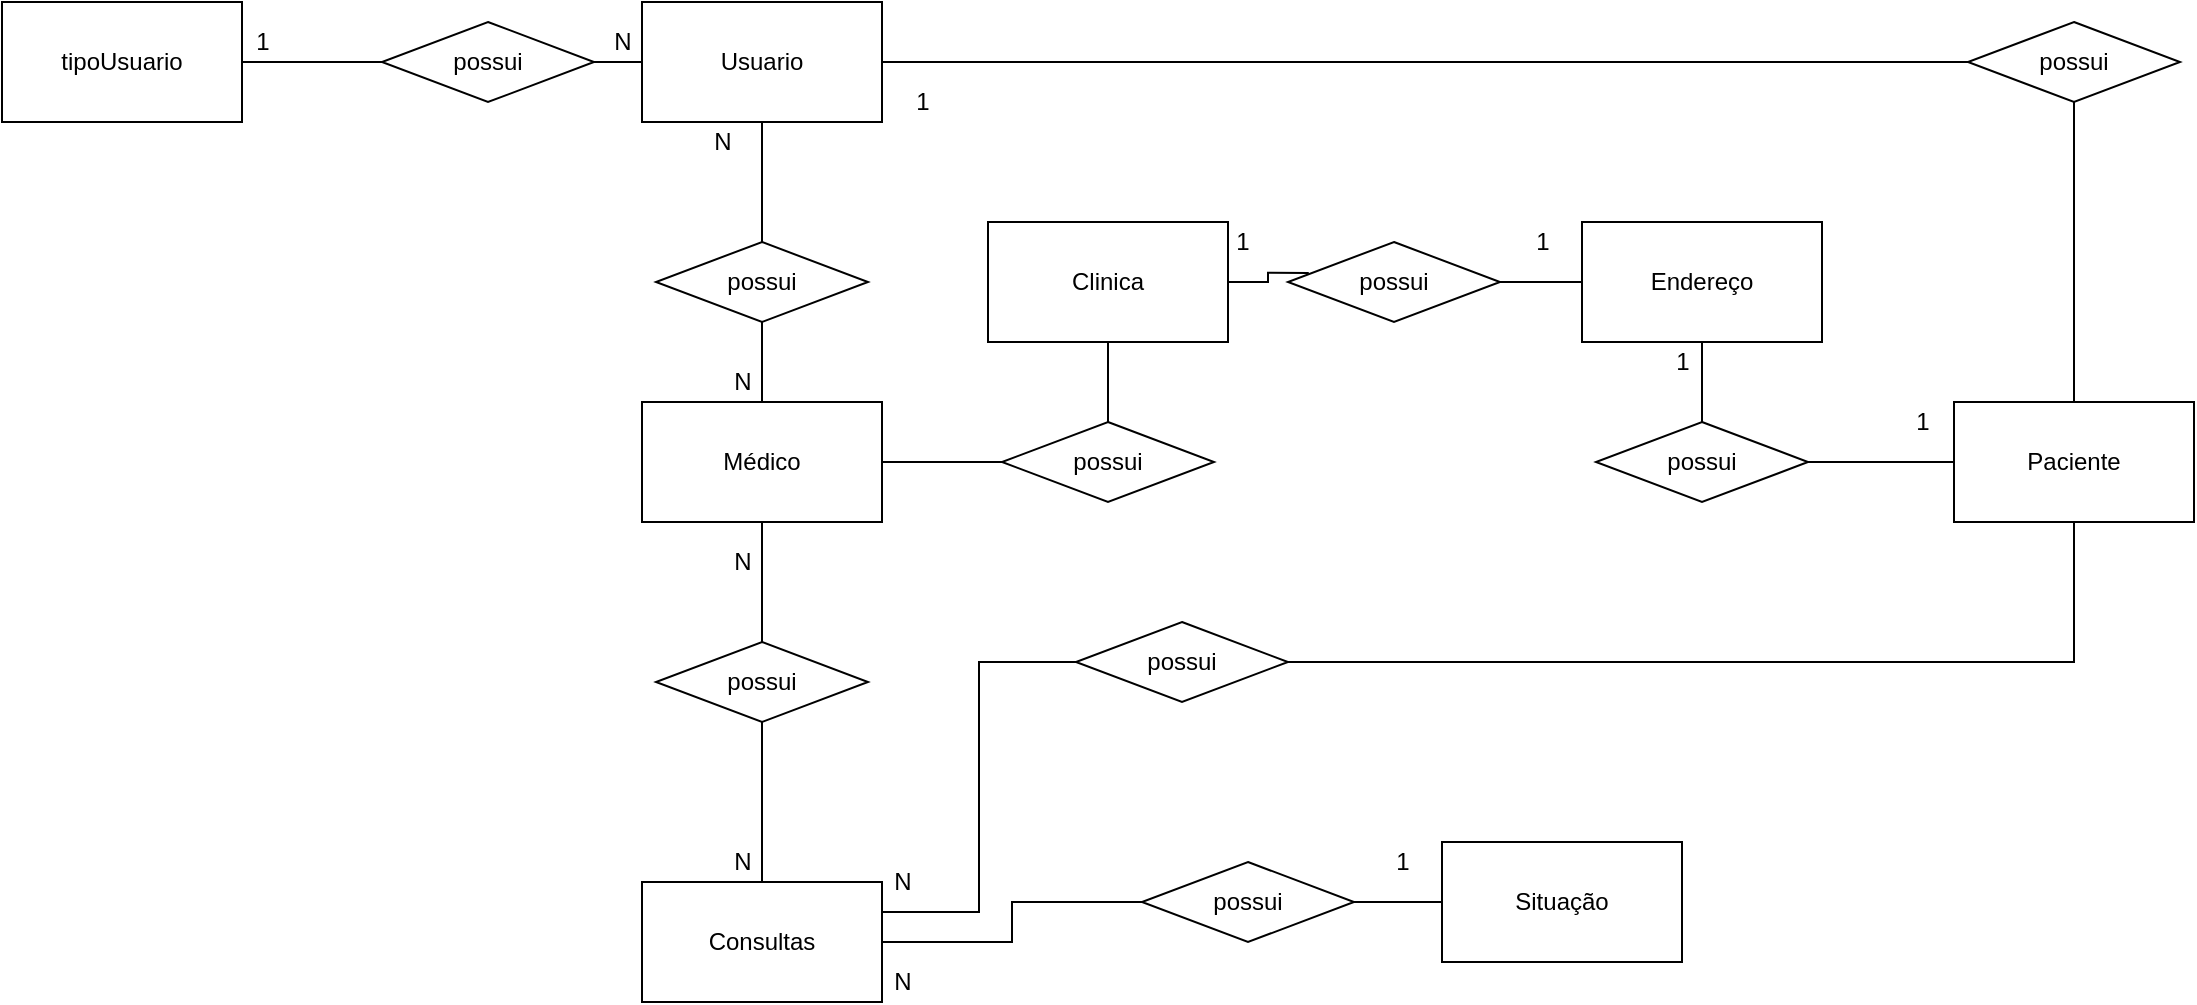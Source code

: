 <mxfile version="14.9.8" pages="2"><diagram id="csHKtgbxcb-muM3nxEun" name="Conceitual"><mxGraphModel dx="2008" dy="646" grid="1" gridSize="10" guides="1" tooltips="1" connect="1" arrows="1" fold="1" page="1" pageScale="1" pageWidth="827" pageHeight="1169" math="0" shadow="0"><root><mxCell id="0"/><mxCell id="1" parent="0"/><mxCell id="LWSK3LRs3pPLOEXOLsal-16" style="edgeStyle=orthogonalEdgeStyle;rounded=0;orthogonalLoop=1;jettySize=auto;html=1;entryX=0;entryY=0.5;entryDx=0;entryDy=0;endArrow=none;endFill=0;" edge="1" parent="1" source="LWSK3LRs3pPLOEXOLsal-1" target="LWSK3LRs3pPLOEXOLsal-2"><mxGeometry relative="1" as="geometry"/></mxCell><mxCell id="LWSK3LRs3pPLOEXOLsal-1" value="tipoUsuario" style="rounded=0;whiteSpace=wrap;html=1;" vertex="1" parent="1"><mxGeometry x="-20" y="40" width="120" height="60" as="geometry"/></mxCell><mxCell id="LWSK3LRs3pPLOEXOLsal-17" style="edgeStyle=orthogonalEdgeStyle;rounded=0;orthogonalLoop=1;jettySize=auto;html=1;exitX=1;exitY=0.5;exitDx=0;exitDy=0;entryX=0;entryY=0.5;entryDx=0;entryDy=0;endArrow=none;endFill=0;" edge="1" parent="1" source="LWSK3LRs3pPLOEXOLsal-2" target="LWSK3LRs3pPLOEXOLsal-3"><mxGeometry relative="1" as="geometry"/></mxCell><mxCell id="LWSK3LRs3pPLOEXOLsal-2" value="possui" style="rhombus;whiteSpace=wrap;html=1;" vertex="1" parent="1"><mxGeometry x="170" y="50" width="106" height="40" as="geometry"/></mxCell><mxCell id="LWSK3LRs3pPLOEXOLsal-18" style="edgeStyle=orthogonalEdgeStyle;rounded=0;orthogonalLoop=1;jettySize=auto;html=1;exitX=1;exitY=0.5;exitDx=0;exitDy=0;entryX=0;entryY=0.5;entryDx=0;entryDy=0;endArrow=none;endFill=0;" edge="1" parent="1" source="LWSK3LRs3pPLOEXOLsal-3" target="LWSK3LRs3pPLOEXOLsal-4"><mxGeometry relative="1" as="geometry"/></mxCell><mxCell id="LWSK3LRs3pPLOEXOLsal-20" style="edgeStyle=orthogonalEdgeStyle;rounded=0;orthogonalLoop=1;jettySize=auto;html=1;exitX=0.5;exitY=1;exitDx=0;exitDy=0;endArrow=none;endFill=0;" edge="1" parent="1" source="LWSK3LRs3pPLOEXOLsal-3" target="LWSK3LRs3pPLOEXOLsal-5"><mxGeometry relative="1" as="geometry"/></mxCell><mxCell id="LWSK3LRs3pPLOEXOLsal-3" value="Usuario" style="rounded=0;whiteSpace=wrap;html=1;" vertex="1" parent="1"><mxGeometry x="300" y="40" width="120" height="60" as="geometry"/></mxCell><mxCell id="LWSK3LRs3pPLOEXOLsal-19" style="edgeStyle=orthogonalEdgeStyle;rounded=0;orthogonalLoop=1;jettySize=auto;html=1;exitX=0.5;exitY=1;exitDx=0;exitDy=0;entryX=0.5;entryY=0;entryDx=0;entryDy=0;endArrow=none;endFill=0;" edge="1" parent="1" source="LWSK3LRs3pPLOEXOLsal-4" target="LWSK3LRs3pPLOEXOLsal-15"><mxGeometry relative="1" as="geometry"/></mxCell><mxCell id="LWSK3LRs3pPLOEXOLsal-4" value="possui" style="rhombus;whiteSpace=wrap;html=1;" vertex="1" parent="1"><mxGeometry x="963" y="50" width="106" height="40" as="geometry"/></mxCell><mxCell id="LWSK3LRs3pPLOEXOLsal-21" style="edgeStyle=orthogonalEdgeStyle;rounded=0;orthogonalLoop=1;jettySize=auto;html=1;exitX=0.5;exitY=1;exitDx=0;exitDy=0;entryX=0.5;entryY=0;entryDx=0;entryDy=0;endArrow=none;endFill=0;" edge="1" parent="1" source="LWSK3LRs3pPLOEXOLsal-5" target="LWSK3LRs3pPLOEXOLsal-6"><mxGeometry relative="1" as="geometry"/></mxCell><mxCell id="LWSK3LRs3pPLOEXOLsal-5" value="possui" style="rhombus;whiteSpace=wrap;html=1;" vertex="1" parent="1"><mxGeometry x="307" y="160" width="106" height="40" as="geometry"/></mxCell><mxCell id="LWSK3LRs3pPLOEXOLsal-22" style="edgeStyle=orthogonalEdgeStyle;rounded=0;orthogonalLoop=1;jettySize=auto;html=1;exitX=0.5;exitY=1;exitDx=0;exitDy=0;entryX=0.5;entryY=0;entryDx=0;entryDy=0;endArrow=none;endFill=0;" edge="1" parent="1" source="LWSK3LRs3pPLOEXOLsal-6" target="LWSK3LRs3pPLOEXOLsal-7"><mxGeometry relative="1" as="geometry"/></mxCell><mxCell id="LWSK3LRs3pPLOEXOLsal-28" style="edgeStyle=orthogonalEdgeStyle;rounded=0;orthogonalLoop=1;jettySize=auto;html=1;entryX=0;entryY=0.5;entryDx=0;entryDy=0;endArrow=none;endFill=0;" edge="1" parent="1" source="LWSK3LRs3pPLOEXOLsal-6" target="LWSK3LRs3pPLOEXOLsal-13"><mxGeometry relative="1" as="geometry"/></mxCell><mxCell id="LWSK3LRs3pPLOEXOLsal-6" value="Médico" style="rounded=0;whiteSpace=wrap;html=1;" vertex="1" parent="1"><mxGeometry x="300" y="240" width="120" height="60" as="geometry"/></mxCell><mxCell id="LWSK3LRs3pPLOEXOLsal-23" style="edgeStyle=orthogonalEdgeStyle;rounded=0;orthogonalLoop=1;jettySize=auto;html=1;exitX=0.5;exitY=1;exitDx=0;exitDy=0;entryX=0.5;entryY=0;entryDx=0;entryDy=0;endArrow=none;endFill=0;" edge="1" parent="1" source="LWSK3LRs3pPLOEXOLsal-7" target="LWSK3LRs3pPLOEXOLsal-8"><mxGeometry relative="1" as="geometry"/></mxCell><mxCell id="LWSK3LRs3pPLOEXOLsal-7" value="possui" style="rhombus;whiteSpace=wrap;html=1;" vertex="1" parent="1"><mxGeometry x="307" y="360" width="106" height="40" as="geometry"/></mxCell><mxCell id="LWSK3LRs3pPLOEXOLsal-24" style="edgeStyle=orthogonalEdgeStyle;rounded=0;orthogonalLoop=1;jettySize=auto;html=1;entryX=0;entryY=0.5;entryDx=0;entryDy=0;endArrow=none;endFill=0;" edge="1" parent="1" source="LWSK3LRs3pPLOEXOLsal-8" target="LWSK3LRs3pPLOEXOLsal-9"><mxGeometry relative="1" as="geometry"/></mxCell><mxCell id="LWSK3LRs3pPLOEXOLsal-26" style="edgeStyle=orthogonalEdgeStyle;rounded=0;orthogonalLoop=1;jettySize=auto;html=1;exitX=1;exitY=0.25;exitDx=0;exitDy=0;entryX=0;entryY=0.5;entryDx=0;entryDy=0;endArrow=none;endFill=0;" edge="1" parent="1" source="LWSK3LRs3pPLOEXOLsal-8" target="LWSK3LRs3pPLOEXOLsal-11"><mxGeometry relative="1" as="geometry"/></mxCell><mxCell id="LWSK3LRs3pPLOEXOLsal-8" value="Consultas" style="rounded=0;whiteSpace=wrap;html=1;" vertex="1" parent="1"><mxGeometry x="300" y="480" width="120" height="60" as="geometry"/></mxCell><mxCell id="LWSK3LRs3pPLOEXOLsal-25" style="edgeStyle=orthogonalEdgeStyle;rounded=0;orthogonalLoop=1;jettySize=auto;html=1;exitX=1;exitY=0.5;exitDx=0;exitDy=0;entryX=0;entryY=0.5;entryDx=0;entryDy=0;endArrow=none;endFill=0;" edge="1" parent="1" source="LWSK3LRs3pPLOEXOLsal-9" target="LWSK3LRs3pPLOEXOLsal-10"><mxGeometry relative="1" as="geometry"/></mxCell><mxCell id="LWSK3LRs3pPLOEXOLsal-9" value="possui" style="rhombus;whiteSpace=wrap;html=1;" vertex="1" parent="1"><mxGeometry x="550" y="470" width="106" height="40" as="geometry"/></mxCell><mxCell id="LWSK3LRs3pPLOEXOLsal-10" value="Situação" style="rounded=0;whiteSpace=wrap;html=1;" vertex="1" parent="1"><mxGeometry x="700" y="460" width="120" height="60" as="geometry"/></mxCell><mxCell id="LWSK3LRs3pPLOEXOLsal-27" style="edgeStyle=orthogonalEdgeStyle;rounded=0;orthogonalLoop=1;jettySize=auto;html=1;entryX=0.5;entryY=1;entryDx=0;entryDy=0;endArrow=none;endFill=0;" edge="1" parent="1" source="LWSK3LRs3pPLOEXOLsal-11" target="LWSK3LRs3pPLOEXOLsal-15"><mxGeometry relative="1" as="geometry"/></mxCell><mxCell id="LWSK3LRs3pPLOEXOLsal-11" value="possui" style="rhombus;whiteSpace=wrap;html=1;" vertex="1" parent="1"><mxGeometry x="517" y="350" width="106" height="40" as="geometry"/></mxCell><mxCell id="LWSK3LRs3pPLOEXOLsal-30" style="edgeStyle=orthogonalEdgeStyle;rounded=0;orthogonalLoop=1;jettySize=auto;html=1;exitX=0.5;exitY=0;exitDx=0;exitDy=0;entryX=0.5;entryY=1;entryDx=0;entryDy=0;endArrow=none;endFill=0;" edge="1" parent="1" source="LWSK3LRs3pPLOEXOLsal-13" target="LWSK3LRs3pPLOEXOLsal-14"><mxGeometry relative="1" as="geometry"/></mxCell><mxCell id="LWSK3LRs3pPLOEXOLsal-13" value="possui" style="rhombus;whiteSpace=wrap;html=1;" vertex="1" parent="1"><mxGeometry x="480" y="250" width="106" height="40" as="geometry"/></mxCell><mxCell id="LWSK3LRs3pPLOEXOLsal-34" style="edgeStyle=orthogonalEdgeStyle;rounded=0;orthogonalLoop=1;jettySize=auto;html=1;entryX=0.098;entryY=0.386;entryDx=0;entryDy=0;entryPerimeter=0;endArrow=none;endFill=0;" edge="1" parent="1" source="LWSK3LRs3pPLOEXOLsal-14" target="LWSK3LRs3pPLOEXOLsal-31"><mxGeometry relative="1" as="geometry"/></mxCell><mxCell id="LWSK3LRs3pPLOEXOLsal-14" value="Clinica" style="rounded=0;whiteSpace=wrap;html=1;" vertex="1" parent="1"><mxGeometry x="473" y="150" width="120" height="60" as="geometry"/></mxCell><mxCell id="LWSK3LRs3pPLOEXOLsal-15" value="Paciente" style="rounded=0;whiteSpace=wrap;html=1;" vertex="1" parent="1"><mxGeometry x="956" y="240" width="120" height="60" as="geometry"/></mxCell><mxCell id="LWSK3LRs3pPLOEXOLsal-35" style="edgeStyle=orthogonalEdgeStyle;rounded=0;orthogonalLoop=1;jettySize=auto;html=1;entryX=0;entryY=0.5;entryDx=0;entryDy=0;endArrow=none;endFill=0;" edge="1" parent="1" source="LWSK3LRs3pPLOEXOLsal-31" target="LWSK3LRs3pPLOEXOLsal-32"><mxGeometry relative="1" as="geometry"/></mxCell><mxCell id="LWSK3LRs3pPLOEXOLsal-31" value="possui" style="rhombus;whiteSpace=wrap;html=1;" vertex="1" parent="1"><mxGeometry x="623" y="160" width="106" height="40" as="geometry"/></mxCell><mxCell id="LWSK3LRs3pPLOEXOLsal-36" style="edgeStyle=orthogonalEdgeStyle;rounded=0;orthogonalLoop=1;jettySize=auto;html=1;entryX=0.5;entryY=0;entryDx=0;entryDy=0;endArrow=none;endFill=0;" edge="1" parent="1" source="LWSK3LRs3pPLOEXOLsal-32" target="LWSK3LRs3pPLOEXOLsal-33"><mxGeometry relative="1" as="geometry"/></mxCell><mxCell id="LWSK3LRs3pPLOEXOLsal-32" value="Endereço" style="rounded=0;whiteSpace=wrap;html=1;" vertex="1" parent="1"><mxGeometry x="770" y="150" width="120" height="60" as="geometry"/></mxCell><mxCell id="LWSK3LRs3pPLOEXOLsal-37" style="edgeStyle=orthogonalEdgeStyle;rounded=0;orthogonalLoop=1;jettySize=auto;html=1;exitX=1;exitY=0.5;exitDx=0;exitDy=0;endArrow=none;endFill=0;" edge="1" parent="1" source="LWSK3LRs3pPLOEXOLsal-33" target="LWSK3LRs3pPLOEXOLsal-15"><mxGeometry relative="1" as="geometry"/></mxCell><mxCell id="LWSK3LRs3pPLOEXOLsal-33" value="possui" style="rhombus;whiteSpace=wrap;html=1;" vertex="1" parent="1"><mxGeometry x="777" y="250" width="106" height="40" as="geometry"/></mxCell><mxCell id="LWSK3LRs3pPLOEXOLsal-38" value="1" style="text;html=1;align=center;verticalAlign=middle;resizable=0;points=[];autosize=1;strokeColor=none;" vertex="1" parent="1"><mxGeometry x="100" y="50" width="20" height="20" as="geometry"/></mxCell><mxCell id="LWSK3LRs3pPLOEXOLsal-39" value="N" style="text;html=1;align=center;verticalAlign=middle;resizable=0;points=[];autosize=1;strokeColor=none;" vertex="1" parent="1"><mxGeometry x="280" y="50" width="20" height="20" as="geometry"/></mxCell><mxCell id="LWSK3LRs3pPLOEXOLsal-40" value="1" style="text;html=1;align=center;verticalAlign=middle;resizable=0;points=[];autosize=1;strokeColor=none;" vertex="1" parent="1"><mxGeometry x="430" y="80" width="20" height="20" as="geometry"/></mxCell><mxCell id="LWSK3LRs3pPLOEXOLsal-41" value="N" style="text;html=1;align=center;verticalAlign=middle;resizable=0;points=[];autosize=1;strokeColor=none;" vertex="1" parent="1"><mxGeometry x="330" y="100" width="20" height="20" as="geometry"/></mxCell><mxCell id="LWSK3LRs3pPLOEXOLsal-42" value="N" style="text;html=1;align=center;verticalAlign=middle;resizable=0;points=[];autosize=1;strokeColor=none;" vertex="1" parent="1"><mxGeometry x="340" y="220" width="20" height="20" as="geometry"/></mxCell><mxCell id="LWSK3LRs3pPLOEXOLsal-43" value="N" style="text;html=1;align=center;verticalAlign=middle;resizable=0;points=[];autosize=1;strokeColor=none;" vertex="1" parent="1"><mxGeometry x="340" y="310" width="20" height="20" as="geometry"/></mxCell><mxCell id="LWSK3LRs3pPLOEXOLsal-44" value="N" style="text;html=1;align=center;verticalAlign=middle;resizable=0;points=[];autosize=1;strokeColor=none;" vertex="1" parent="1"><mxGeometry x="340" y="460" width="20" height="20" as="geometry"/></mxCell><mxCell id="LWSK3LRs3pPLOEXOLsal-45" value="N" style="text;html=1;align=center;verticalAlign=middle;resizable=0;points=[];autosize=1;strokeColor=none;" vertex="1" parent="1"><mxGeometry x="420" y="470" width="20" height="20" as="geometry"/></mxCell><mxCell id="LWSK3LRs3pPLOEXOLsal-46" value="N" style="text;html=1;align=center;verticalAlign=middle;resizable=0;points=[];autosize=1;strokeColor=none;" vertex="1" parent="1"><mxGeometry x="420" y="520" width="20" height="20" as="geometry"/></mxCell><mxCell id="LWSK3LRs3pPLOEXOLsal-47" value="1" style="text;html=1;align=center;verticalAlign=middle;resizable=0;points=[];autosize=1;strokeColor=none;" vertex="1" parent="1"><mxGeometry x="670" y="460" width="20" height="20" as="geometry"/></mxCell><mxCell id="LWSK3LRs3pPLOEXOLsal-48" value="1" style="text;html=1;align=center;verticalAlign=middle;resizable=0;points=[];autosize=1;strokeColor=none;" vertex="1" parent="1"><mxGeometry x="590" y="150" width="20" height="20" as="geometry"/></mxCell><mxCell id="LWSK3LRs3pPLOEXOLsal-49" value="1" style="text;html=1;align=center;verticalAlign=middle;resizable=0;points=[];autosize=1;strokeColor=none;" vertex="1" parent="1"><mxGeometry x="740" y="150" width="20" height="20" as="geometry"/></mxCell><mxCell id="LWSK3LRs3pPLOEXOLsal-50" value="1" style="text;html=1;align=center;verticalAlign=middle;resizable=0;points=[];autosize=1;strokeColor=none;" vertex="1" parent="1"><mxGeometry x="810" y="210" width="20" height="20" as="geometry"/></mxCell><mxCell id="LWSK3LRs3pPLOEXOLsal-51" value="1" style="text;html=1;align=center;verticalAlign=middle;resizable=0;points=[];autosize=1;strokeColor=none;" vertex="1" parent="1"><mxGeometry x="930" y="240" width="20" height="20" as="geometry"/></mxCell></root></mxGraphModel></diagram><diagram id="vrW_n2P9dHEIbzZrJVl9" name="Lógico"><mxGraphModel dx="827" dy="1621" grid="1" gridSize="10" guides="1" tooltips="1" connect="1" arrows="1" fold="1" page="1" pageScale="1" pageWidth="827" pageHeight="1169" math="0" shadow="0"><root><mxCell id="R8Pw2bOM-85LDw6gWt4H-0"/><mxCell id="R8Pw2bOM-85LDw6gWt4H-1" parent="R8Pw2bOM-85LDw6gWt4H-0"/><mxCell id="R8Pw2bOM-85LDw6gWt4H-2" value="Situação" style="shape=table;startSize=30;container=1;collapsible=1;childLayout=tableLayout;fixedRows=1;rowLines=0;fontStyle=1;align=center;resizeLast=1;" vertex="1" parent="R8Pw2bOM-85LDw6gWt4H-1"><mxGeometry x="10" y="-120" width="180" height="100" as="geometry"/></mxCell><mxCell id="R8Pw2bOM-85LDw6gWt4H-3" value="" style="shape=partialRectangle;collapsible=0;dropTarget=0;pointerEvents=0;fillColor=none;top=0;left=0;bottom=1;right=0;points=[[0,0.5],[1,0.5]];portConstraint=eastwest;" vertex="1" parent="R8Pw2bOM-85LDw6gWt4H-2"><mxGeometry y="30" width="180" height="30" as="geometry"/></mxCell><mxCell id="R8Pw2bOM-85LDw6gWt4H-4" value="PK" style="shape=partialRectangle;connectable=0;fillColor=none;top=0;left=0;bottom=0;right=0;fontStyle=1;overflow=hidden;" vertex="1" parent="R8Pw2bOM-85LDw6gWt4H-3"><mxGeometry width="30" height="30" as="geometry"/></mxCell><mxCell id="R8Pw2bOM-85LDw6gWt4H-5" value="idSituação" style="shape=partialRectangle;connectable=0;fillColor=none;top=0;left=0;bottom=0;right=0;align=left;spacingLeft=6;fontStyle=5;overflow=hidden;" vertex="1" parent="R8Pw2bOM-85LDw6gWt4H-3"><mxGeometry x="30" width="150" height="30" as="geometry"/></mxCell><mxCell id="R8Pw2bOM-85LDw6gWt4H-6" value="" style="shape=partialRectangle;collapsible=0;dropTarget=0;pointerEvents=0;fillColor=none;top=0;left=0;bottom=0;right=0;points=[[0,0.5],[1,0.5]];portConstraint=eastwest;" vertex="1" parent="R8Pw2bOM-85LDw6gWt4H-2"><mxGeometry y="60" width="180" height="30" as="geometry"/></mxCell><mxCell id="R8Pw2bOM-85LDw6gWt4H-7" value="" style="shape=partialRectangle;connectable=0;fillColor=none;top=0;left=0;bottom=0;right=0;editable=1;overflow=hidden;" vertex="1" parent="R8Pw2bOM-85LDw6gWt4H-6"><mxGeometry width="30" height="30" as="geometry"/></mxCell><mxCell id="R8Pw2bOM-85LDw6gWt4H-8" value="nomeSituação" style="shape=partialRectangle;connectable=0;fillColor=none;top=0;left=0;bottom=0;right=0;align=left;spacingLeft=6;overflow=hidden;" vertex="1" parent="R8Pw2bOM-85LDw6gWt4H-6"><mxGeometry x="30" width="150" height="30" as="geometry"/></mxCell><mxCell id="R8Pw2bOM-85LDw6gWt4H-15" value="Consultas" style="shape=table;startSize=30;container=1;collapsible=1;childLayout=tableLayout;fixedRows=1;rowLines=0;fontStyle=1;align=center;resizeLast=1;" vertex="1" parent="R8Pw2bOM-85LDw6gWt4H-1"><mxGeometry x="280" y="-160" width="180" height="190" as="geometry"/></mxCell><mxCell id="R8Pw2bOM-85LDw6gWt4H-16" value="" style="shape=partialRectangle;collapsible=0;dropTarget=0;pointerEvents=0;fillColor=none;top=0;left=0;bottom=0;right=0;points=[[0,0.5],[1,0.5]];portConstraint=eastwest;" vertex="1" parent="R8Pw2bOM-85LDw6gWt4H-15"><mxGeometry y="30" width="180" height="30" as="geometry"/></mxCell><mxCell id="R8Pw2bOM-85LDw6gWt4H-17" value="PK" style="shape=partialRectangle;connectable=0;fillColor=none;top=0;left=0;bottom=0;right=0;fontStyle=1;overflow=hidden;" vertex="1" parent="R8Pw2bOM-85LDw6gWt4H-16"><mxGeometry width="60" height="30" as="geometry"/></mxCell><mxCell id="R8Pw2bOM-85LDw6gWt4H-18" value="idConsultas" style="shape=partialRectangle;connectable=0;fillColor=none;top=0;left=0;bottom=0;right=0;align=left;spacingLeft=6;fontStyle=5;overflow=hidden;" vertex="1" parent="R8Pw2bOM-85LDw6gWt4H-16"><mxGeometry x="60" width="120" height="30" as="geometry"/></mxCell><mxCell id="R8Pw2bOM-85LDw6gWt4H-28" value="" style="shape=partialRectangle;collapsible=0;dropTarget=0;pointerEvents=0;fillColor=none;top=0;left=0;bottom=0;right=0;points=[[0,0.5],[1,0.5]];portConstraint=eastwest;" vertex="1" parent="R8Pw2bOM-85LDw6gWt4H-15"><mxGeometry y="60" width="180" height="30" as="geometry"/></mxCell><mxCell id="R8Pw2bOM-85LDw6gWt4H-29" value="FK" style="shape=partialRectangle;connectable=0;fillColor=none;top=0;left=0;bottom=0;right=0;fontStyle=1;overflow=hidden;" vertex="1" parent="R8Pw2bOM-85LDw6gWt4H-28"><mxGeometry width="60" height="30" as="geometry"/></mxCell><mxCell id="R8Pw2bOM-85LDw6gWt4H-30" value="idSituação" style="shape=partialRectangle;connectable=0;fillColor=none;top=0;left=0;bottom=0;right=0;align=left;spacingLeft=6;fontStyle=5;overflow=hidden;" vertex="1" parent="R8Pw2bOM-85LDw6gWt4H-28"><mxGeometry x="60" width="120" height="30" as="geometry"/></mxCell><mxCell id="R8Pw2bOM-85LDw6gWt4H-31" value="" style="shape=partialRectangle;collapsible=0;dropTarget=0;pointerEvents=0;fillColor=none;top=0;left=0;bottom=0;right=0;points=[[0,0.5],[1,0.5]];portConstraint=eastwest;" vertex="1" parent="R8Pw2bOM-85LDw6gWt4H-15"><mxGeometry y="90" width="180" height="30" as="geometry"/></mxCell><mxCell id="R8Pw2bOM-85LDw6gWt4H-32" value="FK" style="shape=partialRectangle;connectable=0;fillColor=none;top=0;left=0;bottom=0;right=0;fontStyle=1;overflow=hidden;" vertex="1" parent="R8Pw2bOM-85LDw6gWt4H-31"><mxGeometry width="60" height="30" as="geometry"/></mxCell><mxCell id="R8Pw2bOM-85LDw6gWt4H-33" value="idPaciente" style="shape=partialRectangle;connectable=0;fillColor=none;top=0;left=0;bottom=0;right=0;align=left;spacingLeft=6;fontStyle=5;overflow=hidden;" vertex="1" parent="R8Pw2bOM-85LDw6gWt4H-31"><mxGeometry x="60" width="120" height="30" as="geometry"/></mxCell><mxCell id="R8Pw2bOM-85LDw6gWt4H-19" value="" style="shape=partialRectangle;collapsible=0;dropTarget=0;pointerEvents=0;fillColor=none;top=0;left=0;bottom=1;right=0;points=[[0,0.5],[1,0.5]];portConstraint=eastwest;" vertex="1" parent="R8Pw2bOM-85LDw6gWt4H-15"><mxGeometry y="120" width="180" height="30" as="geometry"/></mxCell><mxCell id="R8Pw2bOM-85LDw6gWt4H-20" value="FK" style="shape=partialRectangle;connectable=0;fillColor=none;top=0;left=0;bottom=0;right=0;fontStyle=1;overflow=hidden;" vertex="1" parent="R8Pw2bOM-85LDw6gWt4H-19"><mxGeometry width="60" height="30" as="geometry"/></mxCell><mxCell id="R8Pw2bOM-85LDw6gWt4H-21" value="idMedico" style="shape=partialRectangle;connectable=0;fillColor=none;top=0;left=0;bottom=0;right=0;align=left;spacingLeft=6;fontStyle=5;overflow=hidden;" vertex="1" parent="R8Pw2bOM-85LDw6gWt4H-19"><mxGeometry x="60" width="120" height="30" as="geometry"/></mxCell><mxCell id="R8Pw2bOM-85LDw6gWt4H-22" value="" style="shape=partialRectangle;collapsible=0;dropTarget=0;pointerEvents=0;fillColor=none;top=0;left=0;bottom=0;right=0;points=[[0,0.5],[1,0.5]];portConstraint=eastwest;" vertex="1" parent="R8Pw2bOM-85LDw6gWt4H-15"><mxGeometry y="150" width="180" height="30" as="geometry"/></mxCell><mxCell id="R8Pw2bOM-85LDw6gWt4H-23" value="" style="shape=partialRectangle;connectable=0;fillColor=none;top=0;left=0;bottom=0;right=0;editable=1;overflow=hidden;" vertex="1" parent="R8Pw2bOM-85LDw6gWt4H-22"><mxGeometry width="60" height="30" as="geometry"/></mxCell><mxCell id="R8Pw2bOM-85LDw6gWt4H-24" value="numeroConsulta" style="shape=partialRectangle;connectable=0;fillColor=none;top=0;left=0;bottom=0;right=0;align=left;spacingLeft=6;overflow=hidden;" vertex="1" parent="R8Pw2bOM-85LDw6gWt4H-22"><mxGeometry x="60" width="120" height="30" as="geometry"/></mxCell><mxCell id="R8Pw2bOM-85LDw6gWt4H-34" value="Paciente" style="shape=table;startSize=30;container=1;collapsible=1;childLayout=tableLayout;fixedRows=1;rowLines=0;fontStyle=1;align=center;resizeLast=1;" vertex="1" parent="R8Pw2bOM-85LDw6gWt4H-1"><mxGeometry x="560" y="-150" width="180" height="190" as="geometry"/></mxCell><mxCell id="R8Pw2bOM-85LDw6gWt4H-35" value="" style="shape=partialRectangle;collapsible=0;dropTarget=0;pointerEvents=0;fillColor=none;top=0;left=0;bottom=0;right=0;points=[[0,0.5],[1,0.5]];portConstraint=eastwest;" vertex="1" parent="R8Pw2bOM-85LDw6gWt4H-34"><mxGeometry y="30" width="180" height="30" as="geometry"/></mxCell><mxCell id="R8Pw2bOM-85LDw6gWt4H-36" value="PK" style="shape=partialRectangle;connectable=0;fillColor=none;top=0;left=0;bottom=0;right=0;fontStyle=1;overflow=hidden;" vertex="1" parent="R8Pw2bOM-85LDw6gWt4H-35"><mxGeometry width="60" height="30" as="geometry"/></mxCell><mxCell id="R8Pw2bOM-85LDw6gWt4H-37" value="idPaciente" style="shape=partialRectangle;connectable=0;fillColor=none;top=0;left=0;bottom=0;right=0;align=left;spacingLeft=6;fontStyle=5;overflow=hidden;" vertex="1" parent="R8Pw2bOM-85LDw6gWt4H-35"><mxGeometry x="60" width="120" height="30" as="geometry"/></mxCell><mxCell id="R8Pw2bOM-85LDw6gWt4H-50" value="" style="shape=partialRectangle;collapsible=0;dropTarget=0;pointerEvents=0;fillColor=none;top=0;left=0;bottom=0;right=0;points=[[0,0.5],[1,0.5]];portConstraint=eastwest;" vertex="1" parent="R8Pw2bOM-85LDw6gWt4H-34"><mxGeometry y="60" width="180" height="30" as="geometry"/></mxCell><mxCell id="R8Pw2bOM-85LDw6gWt4H-51" value="FK" style="shape=partialRectangle;connectable=0;fillColor=none;top=0;left=0;bottom=0;right=0;fontStyle=1;overflow=hidden;" vertex="1" parent="R8Pw2bOM-85LDw6gWt4H-50"><mxGeometry width="60" height="30" as="geometry"/></mxCell><mxCell id="R8Pw2bOM-85LDw6gWt4H-52" value="idUsuario" style="shape=partialRectangle;connectable=0;fillColor=none;top=0;left=0;bottom=0;right=0;align=left;spacingLeft=6;fontStyle=5;overflow=hidden;" vertex="1" parent="R8Pw2bOM-85LDw6gWt4H-50"><mxGeometry x="60" width="120" height="30" as="geometry"/></mxCell><mxCell id="R8Pw2bOM-85LDw6gWt4H-38" value="" style="shape=partialRectangle;collapsible=0;dropTarget=0;pointerEvents=0;fillColor=none;top=0;left=0;bottom=1;right=0;points=[[0,0.5],[1,0.5]];portConstraint=eastwest;" vertex="1" parent="R8Pw2bOM-85LDw6gWt4H-34"><mxGeometry y="90" width="180" height="30" as="geometry"/></mxCell><mxCell id="R8Pw2bOM-85LDw6gWt4H-39" value="FK" style="shape=partialRectangle;connectable=0;fillColor=none;top=0;left=0;bottom=0;right=0;fontStyle=1;overflow=hidden;" vertex="1" parent="R8Pw2bOM-85LDw6gWt4H-38"><mxGeometry width="60" height="30" as="geometry"/></mxCell><mxCell id="R8Pw2bOM-85LDw6gWt4H-40" value="idEndereço" style="shape=partialRectangle;connectable=0;fillColor=none;top=0;left=0;bottom=0;right=0;align=left;spacingLeft=6;fontStyle=5;overflow=hidden;" vertex="1" parent="R8Pw2bOM-85LDw6gWt4H-38"><mxGeometry x="60" width="120" height="30" as="geometry"/></mxCell><mxCell id="R8Pw2bOM-85LDw6gWt4H-41" value="" style="shape=partialRectangle;collapsible=0;dropTarget=0;pointerEvents=0;fillColor=none;top=0;left=0;bottom=0;right=0;points=[[0,0.5],[1,0.5]];portConstraint=eastwest;" vertex="1" parent="R8Pw2bOM-85LDw6gWt4H-34"><mxGeometry y="120" width="180" height="30" as="geometry"/></mxCell><mxCell id="R8Pw2bOM-85LDw6gWt4H-42" value="" style="shape=partialRectangle;connectable=0;fillColor=none;top=0;left=0;bottom=0;right=0;editable=1;overflow=hidden;" vertex="1" parent="R8Pw2bOM-85LDw6gWt4H-41"><mxGeometry width="60" height="30" as="geometry"/></mxCell><mxCell id="R8Pw2bOM-85LDw6gWt4H-43" value="Row 3" style="shape=partialRectangle;connectable=0;fillColor=none;top=0;left=0;bottom=0;right=0;align=left;spacingLeft=6;overflow=hidden;" vertex="1" parent="R8Pw2bOM-85LDw6gWt4H-41"><mxGeometry x="60" width="120" height="30" as="geometry"/></mxCell><mxCell id="R8Pw2bOM-85LDw6gWt4H-44" value="" style="shape=partialRectangle;collapsible=0;dropTarget=0;pointerEvents=0;fillColor=none;top=0;left=0;bottom=0;right=0;points=[[0,0.5],[1,0.5]];portConstraint=eastwest;" vertex="1" parent="R8Pw2bOM-85LDw6gWt4H-34"><mxGeometry y="150" width="180" height="30" as="geometry"/></mxCell><mxCell id="R8Pw2bOM-85LDw6gWt4H-45" value="" style="shape=partialRectangle;connectable=0;fillColor=none;top=0;left=0;bottom=0;right=0;editable=1;overflow=hidden;" vertex="1" parent="R8Pw2bOM-85LDw6gWt4H-44"><mxGeometry width="60" height="30" as="geometry"/></mxCell><mxCell id="R8Pw2bOM-85LDw6gWt4H-46" value="Row 4" style="shape=partialRectangle;connectable=0;fillColor=none;top=0;left=0;bottom=0;right=0;align=left;spacingLeft=6;overflow=hidden;" vertex="1" parent="R8Pw2bOM-85LDw6gWt4H-44"><mxGeometry x="60" width="120" height="30" as="geometry"/></mxCell><mxCell id="R8Pw2bOM-85LDw6gWt4H-53" value="Usuario" style="shape=table;startSize=30;container=1;collapsible=1;childLayout=tableLayout;fixedRows=1;rowLines=0;fontStyle=1;align=center;resizeLast=1;" vertex="1" parent="R8Pw2bOM-85LDw6gWt4H-1"><mxGeometry x="520" y="80" width="180" height="130" as="geometry"/></mxCell><mxCell id="R8Pw2bOM-85LDw6gWt4H-54" value="" style="shape=partialRectangle;collapsible=0;dropTarget=0;pointerEvents=0;fillColor=none;top=0;left=0;bottom=0;right=0;points=[[0,0.5],[1,0.5]];portConstraint=eastwest;" vertex="1" parent="R8Pw2bOM-85LDw6gWt4H-53"><mxGeometry y="30" width="180" height="30" as="geometry"/></mxCell><mxCell id="R8Pw2bOM-85LDw6gWt4H-55" value="PK" style="shape=partialRectangle;connectable=0;fillColor=none;top=0;left=0;bottom=0;right=0;fontStyle=1;overflow=hidden;" vertex="1" parent="R8Pw2bOM-85LDw6gWt4H-54"><mxGeometry width="60" height="30" as="geometry"/></mxCell><mxCell id="R8Pw2bOM-85LDw6gWt4H-56" value="idUsuario" style="shape=partialRectangle;connectable=0;fillColor=none;top=0;left=0;bottom=0;right=0;align=left;spacingLeft=6;fontStyle=5;overflow=hidden;" vertex="1" parent="R8Pw2bOM-85LDw6gWt4H-54"><mxGeometry x="60" width="120" height="30" as="geometry"/></mxCell><mxCell id="R8Pw2bOM-85LDw6gWt4H-57" value="" style="shape=partialRectangle;collapsible=0;dropTarget=0;pointerEvents=0;fillColor=none;top=0;left=0;bottom=1;right=0;points=[[0,0.5],[1,0.5]];portConstraint=eastwest;" vertex="1" parent="R8Pw2bOM-85LDw6gWt4H-53"><mxGeometry y="60" width="180" height="30" as="geometry"/></mxCell><mxCell id="R8Pw2bOM-85LDw6gWt4H-58" value="FK" style="shape=partialRectangle;connectable=0;fillColor=none;top=0;left=0;bottom=0;right=0;fontStyle=1;overflow=hidden;" vertex="1" parent="R8Pw2bOM-85LDw6gWt4H-57"><mxGeometry width="60" height="30" as="geometry"/></mxCell><mxCell id="R8Pw2bOM-85LDw6gWt4H-59" value="idTipoUsuario" style="shape=partialRectangle;connectable=0;fillColor=none;top=0;left=0;bottom=0;right=0;align=left;spacingLeft=6;fontStyle=5;overflow=hidden;" vertex="1" parent="R8Pw2bOM-85LDw6gWt4H-57"><mxGeometry x="60" width="120" height="30" as="geometry"/></mxCell><mxCell id="R8Pw2bOM-85LDw6gWt4H-60" value="" style="shape=partialRectangle;collapsible=0;dropTarget=0;pointerEvents=0;fillColor=none;top=0;left=0;bottom=0;right=0;points=[[0,0.5],[1,0.5]];portConstraint=eastwest;" vertex="1" parent="R8Pw2bOM-85LDw6gWt4H-53"><mxGeometry y="90" width="180" height="30" as="geometry"/></mxCell><mxCell id="R8Pw2bOM-85LDw6gWt4H-61" value="" style="shape=partialRectangle;connectable=0;fillColor=none;top=0;left=0;bottom=0;right=0;editable=1;overflow=hidden;" vertex="1" parent="R8Pw2bOM-85LDw6gWt4H-60"><mxGeometry width="60" height="30" as="geometry"/></mxCell><mxCell id="R8Pw2bOM-85LDw6gWt4H-62" value="nomeUsuario" style="shape=partialRectangle;connectable=0;fillColor=none;top=0;left=0;bottom=0;right=0;align=left;spacingLeft=6;overflow=hidden;" vertex="1" parent="R8Pw2bOM-85LDw6gWt4H-60"><mxGeometry x="60" width="120" height="30" as="geometry"/></mxCell><mxCell id="R8Pw2bOM-85LDw6gWt4H-66" value="TipoUsuario" style="shape=table;startSize=30;container=1;collapsible=1;childLayout=tableLayout;fixedRows=1;rowLines=0;fontStyle=1;align=center;resizeLast=1;" vertex="1" parent="R8Pw2bOM-85LDw6gWt4H-1"><mxGeometry x="520" y="240" width="180" height="100" as="geometry"/></mxCell><mxCell id="R8Pw2bOM-85LDw6gWt4H-67" value="" style="shape=partialRectangle;collapsible=0;dropTarget=0;pointerEvents=0;fillColor=none;top=0;left=0;bottom=1;right=0;points=[[0,0.5],[1,0.5]];portConstraint=eastwest;" vertex="1" parent="R8Pw2bOM-85LDw6gWt4H-66"><mxGeometry y="30" width="180" height="30" as="geometry"/></mxCell><mxCell id="R8Pw2bOM-85LDw6gWt4H-68" value="PK" style="shape=partialRectangle;connectable=0;fillColor=none;top=0;left=0;bottom=0;right=0;fontStyle=1;overflow=hidden;" vertex="1" parent="R8Pw2bOM-85LDw6gWt4H-67"><mxGeometry width="30" height="30" as="geometry"/></mxCell><mxCell id="R8Pw2bOM-85LDw6gWt4H-69" value="idTipoUsuario" style="shape=partialRectangle;connectable=0;fillColor=none;top=0;left=0;bottom=0;right=0;align=left;spacingLeft=6;fontStyle=5;overflow=hidden;" vertex="1" parent="R8Pw2bOM-85LDw6gWt4H-67"><mxGeometry x="30" width="150" height="30" as="geometry"/></mxCell><mxCell id="R8Pw2bOM-85LDw6gWt4H-76" value="" style="shape=partialRectangle;collapsible=0;dropTarget=0;pointerEvents=0;fillColor=none;top=0;left=0;bottom=0;right=0;points=[[0,0.5],[1,0.5]];portConstraint=eastwest;" vertex="1" parent="R8Pw2bOM-85LDw6gWt4H-66"><mxGeometry y="60" width="180" height="30" as="geometry"/></mxCell><mxCell id="R8Pw2bOM-85LDw6gWt4H-77" value="" style="shape=partialRectangle;connectable=0;fillColor=none;top=0;left=0;bottom=0;right=0;editable=1;overflow=hidden;" vertex="1" parent="R8Pw2bOM-85LDw6gWt4H-76"><mxGeometry width="30" height="30" as="geometry"/></mxCell><mxCell id="R8Pw2bOM-85LDw6gWt4H-78" value="nomeTipoUsuario" style="shape=partialRectangle;connectable=0;fillColor=none;top=0;left=0;bottom=0;right=0;align=left;spacingLeft=6;overflow=hidden;" vertex="1" parent="R8Pw2bOM-85LDw6gWt4H-76"><mxGeometry x="30" width="150" height="30" as="geometry"/></mxCell><mxCell id="R8Pw2bOM-85LDw6gWt4H-79" value="Table" style="shape=table;startSize=30;container=1;collapsible=1;childLayout=tableLayout;fixedRows=1;rowLines=0;fontStyle=1;align=center;resizeLast=1;" vertex="1" parent="R8Pw2bOM-85LDw6gWt4H-1"><mxGeometry x="280" y="80" width="180" height="190" as="geometry"/></mxCell><mxCell id="R8Pw2bOM-85LDw6gWt4H-80" value="" style="shape=partialRectangle;collapsible=0;dropTarget=0;pointerEvents=0;fillColor=none;top=0;left=0;bottom=0;right=0;points=[[0,0.5],[1,0.5]];portConstraint=eastwest;" vertex="1" parent="R8Pw2bOM-85LDw6gWt4H-79"><mxGeometry y="30" width="180" height="30" as="geometry"/></mxCell><mxCell id="R8Pw2bOM-85LDw6gWt4H-81" value="PK" style="shape=partialRectangle;connectable=0;fillColor=none;top=0;left=0;bottom=0;right=0;fontStyle=1;overflow=hidden;" vertex="1" parent="R8Pw2bOM-85LDw6gWt4H-80"><mxGeometry width="60" height="30" as="geometry"/></mxCell><mxCell id="R8Pw2bOM-85LDw6gWt4H-82" value="idMedico" style="shape=partialRectangle;connectable=0;fillColor=none;top=0;left=0;bottom=0;right=0;align=left;spacingLeft=6;fontStyle=5;overflow=hidden;" vertex="1" parent="R8Pw2bOM-85LDw6gWt4H-80"><mxGeometry x="60" width="120" height="30" as="geometry"/></mxCell><mxCell id="R8Pw2bOM-85LDw6gWt4H-95" value="" style="shape=partialRectangle;collapsible=0;dropTarget=0;pointerEvents=0;fillColor=none;top=0;left=0;bottom=0;right=0;points=[[0,0.5],[1,0.5]];portConstraint=eastwest;" vertex="1" parent="R8Pw2bOM-85LDw6gWt4H-79"><mxGeometry y="60" width="180" height="30" as="geometry"/></mxCell><mxCell id="R8Pw2bOM-85LDw6gWt4H-96" value="FK" style="shape=partialRectangle;connectable=0;fillColor=none;top=0;left=0;bottom=0;right=0;fontStyle=1;overflow=hidden;" vertex="1" parent="R8Pw2bOM-85LDw6gWt4H-95"><mxGeometry width="60" height="30" as="geometry"/></mxCell><mxCell id="R8Pw2bOM-85LDw6gWt4H-97" value="idClinica" style="shape=partialRectangle;connectable=0;fillColor=none;top=0;left=0;bottom=0;right=0;align=left;spacingLeft=6;fontStyle=5;overflow=hidden;" vertex="1" parent="R8Pw2bOM-85LDw6gWt4H-95"><mxGeometry x="60" width="120" height="30" as="geometry"/></mxCell><mxCell id="R8Pw2bOM-85LDw6gWt4H-92" value="" style="shape=partialRectangle;collapsible=0;dropTarget=0;pointerEvents=0;fillColor=none;top=0;left=0;bottom=0;right=0;points=[[0,0.5],[1,0.5]];portConstraint=eastwest;" vertex="1" parent="R8Pw2bOM-85LDw6gWt4H-79"><mxGeometry y="90" width="180" height="30" as="geometry"/></mxCell><mxCell id="R8Pw2bOM-85LDw6gWt4H-93" value="FK" style="shape=partialRectangle;connectable=0;fillColor=none;top=0;left=0;bottom=0;right=0;fontStyle=1;overflow=hidden;" vertex="1" parent="R8Pw2bOM-85LDw6gWt4H-92"><mxGeometry width="60" height="30" as="geometry"/></mxCell><mxCell id="R8Pw2bOM-85LDw6gWt4H-94" value="idEspecialidade" style="shape=partialRectangle;connectable=0;fillColor=none;top=0;left=0;bottom=0;right=0;align=left;spacingLeft=6;fontStyle=5;overflow=hidden;" vertex="1" parent="R8Pw2bOM-85LDw6gWt4H-92"><mxGeometry x="60" width="120" height="30" as="geometry"/></mxCell><mxCell id="R8Pw2bOM-85LDw6gWt4H-83" value="" style="shape=partialRectangle;collapsible=0;dropTarget=0;pointerEvents=0;fillColor=none;top=0;left=0;bottom=1;right=0;points=[[0,0.5],[1,0.5]];portConstraint=eastwest;" vertex="1" parent="R8Pw2bOM-85LDw6gWt4H-79"><mxGeometry y="120" width="180" height="30" as="geometry"/></mxCell><mxCell id="R8Pw2bOM-85LDw6gWt4H-84" value="FK" style="shape=partialRectangle;connectable=0;fillColor=none;top=0;left=0;bottom=0;right=0;fontStyle=1;overflow=hidden;" vertex="1" parent="R8Pw2bOM-85LDw6gWt4H-83"><mxGeometry width="60" height="30" as="geometry"/></mxCell><mxCell id="R8Pw2bOM-85LDw6gWt4H-85" value="idUsuario" style="shape=partialRectangle;connectable=0;fillColor=none;top=0;left=0;bottom=0;right=0;align=left;spacingLeft=6;fontStyle=5;overflow=hidden;" vertex="1" parent="R8Pw2bOM-85LDw6gWt4H-83"><mxGeometry x="60" width="120" height="30" as="geometry"/></mxCell><mxCell id="R8Pw2bOM-85LDw6gWt4H-86" value="" style="shape=partialRectangle;collapsible=0;dropTarget=0;pointerEvents=0;fillColor=none;top=0;left=0;bottom=0;right=0;points=[[0,0.5],[1,0.5]];portConstraint=eastwest;" vertex="1" parent="R8Pw2bOM-85LDw6gWt4H-79"><mxGeometry y="150" width="180" height="30" as="geometry"/></mxCell><mxCell id="R8Pw2bOM-85LDw6gWt4H-87" value="" style="shape=partialRectangle;connectable=0;fillColor=none;top=0;left=0;bottom=0;right=0;editable=1;overflow=hidden;" vertex="1" parent="R8Pw2bOM-85LDw6gWt4H-86"><mxGeometry width="60" height="30" as="geometry"/></mxCell><mxCell id="R8Pw2bOM-85LDw6gWt4H-88" value="nomeMedico" style="shape=partialRectangle;connectable=0;fillColor=none;top=0;left=0;bottom=0;right=0;align=left;spacingLeft=6;overflow=hidden;" vertex="1" parent="R8Pw2bOM-85LDw6gWt4H-86"><mxGeometry x="60" width="120" height="30" as="geometry"/></mxCell><mxCell id="R8Pw2bOM-85LDw6gWt4H-98" value="Especialidade" style="shape=table;startSize=30;container=1;collapsible=1;childLayout=tableLayout;fixedRows=1;rowLines=0;fontStyle=1;align=center;resizeLast=1;" vertex="1" parent="R8Pw2bOM-85LDw6gWt4H-1"><mxGeometry x="20" y="75" width="180" height="100" as="geometry"/></mxCell><mxCell id="R8Pw2bOM-85LDw6gWt4H-99" value="" style="shape=partialRectangle;collapsible=0;dropTarget=0;pointerEvents=0;fillColor=none;top=0;left=0;bottom=1;right=0;points=[[0,0.5],[1,0.5]];portConstraint=eastwest;" vertex="1" parent="R8Pw2bOM-85LDw6gWt4H-98"><mxGeometry y="30" width="180" height="30" as="geometry"/></mxCell><mxCell id="R8Pw2bOM-85LDw6gWt4H-100" value="PK" style="shape=partialRectangle;connectable=0;fillColor=none;top=0;left=0;bottom=0;right=0;fontStyle=1;overflow=hidden;" vertex="1" parent="R8Pw2bOM-85LDw6gWt4H-99"><mxGeometry width="30" height="30" as="geometry"/></mxCell><mxCell id="R8Pw2bOM-85LDw6gWt4H-101" value="idEspecialidade" style="shape=partialRectangle;connectable=0;fillColor=none;top=0;left=0;bottom=0;right=0;align=left;spacingLeft=6;fontStyle=5;overflow=hidden;" vertex="1" parent="R8Pw2bOM-85LDw6gWt4H-99"><mxGeometry x="30" width="150" height="30" as="geometry"/></mxCell><mxCell id="R8Pw2bOM-85LDw6gWt4H-108" value="" style="shape=partialRectangle;collapsible=0;dropTarget=0;pointerEvents=0;fillColor=none;top=0;left=0;bottom=0;right=0;points=[[0,0.5],[1,0.5]];portConstraint=eastwest;" vertex="1" parent="R8Pw2bOM-85LDw6gWt4H-98"><mxGeometry y="60" width="180" height="30" as="geometry"/></mxCell><mxCell id="R8Pw2bOM-85LDw6gWt4H-109" value="" style="shape=partialRectangle;connectable=0;fillColor=none;top=0;left=0;bottom=0;right=0;editable=1;overflow=hidden;" vertex="1" parent="R8Pw2bOM-85LDw6gWt4H-108"><mxGeometry width="30" height="30" as="geometry"/></mxCell><mxCell id="R8Pw2bOM-85LDw6gWt4H-110" value="nomeEspeicialidade" style="shape=partialRectangle;connectable=0;fillColor=none;top=0;left=0;bottom=0;right=0;align=left;spacingLeft=6;overflow=hidden;" vertex="1" parent="R8Pw2bOM-85LDw6gWt4H-108"><mxGeometry x="30" width="150" height="30" as="geometry"/></mxCell><mxCell id="R8Pw2bOM-85LDw6gWt4H-111" value="idClinica" style="shape=table;startSize=30;container=1;collapsible=1;childLayout=tableLayout;fixedRows=1;rowLines=0;fontStyle=1;align=center;resizeLast=1;" vertex="1" parent="R8Pw2bOM-85LDw6gWt4H-1"><mxGeometry x="280" y="320" width="180" height="130" as="geometry"/></mxCell><mxCell id="R8Pw2bOM-85LDw6gWt4H-112" value="" style="shape=partialRectangle;collapsible=0;dropTarget=0;pointerEvents=0;fillColor=none;top=0;left=0;bottom=0;right=0;points=[[0,0.5],[1,0.5]];portConstraint=eastwest;" vertex="1" parent="R8Pw2bOM-85LDw6gWt4H-111"><mxGeometry y="30" width="180" height="30" as="geometry"/></mxCell><mxCell id="R8Pw2bOM-85LDw6gWt4H-113" value="PK" style="shape=partialRectangle;connectable=0;fillColor=none;top=0;left=0;bottom=0;right=0;fontStyle=1;overflow=hidden;" vertex="1" parent="R8Pw2bOM-85LDw6gWt4H-112"><mxGeometry width="60" height="30" as="geometry"/></mxCell><mxCell id="R8Pw2bOM-85LDw6gWt4H-114" value="idClinica" style="shape=partialRectangle;connectable=0;fillColor=none;top=0;left=0;bottom=0;right=0;align=left;spacingLeft=6;fontStyle=5;overflow=hidden;" vertex="1" parent="R8Pw2bOM-85LDw6gWt4H-112"><mxGeometry x="60" width="120" height="30" as="geometry"/></mxCell><mxCell id="R8Pw2bOM-85LDw6gWt4H-115" value="" style="shape=partialRectangle;collapsible=0;dropTarget=0;pointerEvents=0;fillColor=none;top=0;left=0;bottom=1;right=0;points=[[0,0.5],[1,0.5]];portConstraint=eastwest;" vertex="1" parent="R8Pw2bOM-85LDw6gWt4H-111"><mxGeometry y="60" width="180" height="30" as="geometry"/></mxCell><mxCell id="R8Pw2bOM-85LDw6gWt4H-116" value="FK" style="shape=partialRectangle;connectable=0;fillColor=none;top=0;left=0;bottom=0;right=0;fontStyle=1;overflow=hidden;" vertex="1" parent="R8Pw2bOM-85LDw6gWt4H-115"><mxGeometry width="60" height="30" as="geometry"/></mxCell><mxCell id="R8Pw2bOM-85LDw6gWt4H-117" value="idEndereço" style="shape=partialRectangle;connectable=0;fillColor=none;top=0;left=0;bottom=0;right=0;align=left;spacingLeft=6;fontStyle=5;overflow=hidden;" vertex="1" parent="R8Pw2bOM-85LDw6gWt4H-115"><mxGeometry x="60" width="120" height="30" as="geometry"/></mxCell><mxCell id="R8Pw2bOM-85LDw6gWt4H-121" value="" style="shape=partialRectangle;collapsible=0;dropTarget=0;pointerEvents=0;fillColor=none;top=0;left=0;bottom=0;right=0;points=[[0,0.5],[1,0.5]];portConstraint=eastwest;" vertex="1" parent="R8Pw2bOM-85LDw6gWt4H-111"><mxGeometry y="90" width="180" height="30" as="geometry"/></mxCell><mxCell id="R8Pw2bOM-85LDw6gWt4H-122" value="" style="shape=partialRectangle;connectable=0;fillColor=none;top=0;left=0;bottom=0;right=0;editable=1;overflow=hidden;" vertex="1" parent="R8Pw2bOM-85LDw6gWt4H-121"><mxGeometry width="60" height="30" as="geometry"/></mxCell><mxCell id="R8Pw2bOM-85LDw6gWt4H-123" value="nomeClinica" style="shape=partialRectangle;connectable=0;fillColor=none;top=0;left=0;bottom=0;right=0;align=left;spacingLeft=6;overflow=hidden;" vertex="1" parent="R8Pw2bOM-85LDw6gWt4H-121"><mxGeometry x="60" width="120" height="30" as="geometry"/></mxCell><mxCell id="R8Pw2bOM-85LDw6gWt4H-124" value="Endereço" style="shape=table;startSize=30;container=1;collapsible=1;childLayout=tableLayout;fixedRows=1;rowLines=0;fontStyle=1;align=center;resizeLast=1;" vertex="1" parent="R8Pw2bOM-85LDw6gWt4H-1"><mxGeometry x="560" y="400" width="180" height="100" as="geometry"/></mxCell><mxCell id="R8Pw2bOM-85LDw6gWt4H-125" value="" style="shape=partialRectangle;collapsible=0;dropTarget=0;pointerEvents=0;fillColor=none;top=0;left=0;bottom=1;right=0;points=[[0,0.5],[1,0.5]];portConstraint=eastwest;" vertex="1" parent="R8Pw2bOM-85LDw6gWt4H-124"><mxGeometry y="30" width="180" height="30" as="geometry"/></mxCell><mxCell id="R8Pw2bOM-85LDw6gWt4H-126" value="PK" style="shape=partialRectangle;connectable=0;fillColor=none;top=0;left=0;bottom=0;right=0;fontStyle=1;overflow=hidden;" vertex="1" parent="R8Pw2bOM-85LDw6gWt4H-125"><mxGeometry width="30" height="30" as="geometry"/></mxCell><mxCell id="R8Pw2bOM-85LDw6gWt4H-127" value="idEndereço" style="shape=partialRectangle;connectable=0;fillColor=none;top=0;left=0;bottom=0;right=0;align=left;spacingLeft=6;fontStyle=5;overflow=hidden;" vertex="1" parent="R8Pw2bOM-85LDw6gWt4H-125"><mxGeometry x="30" width="150" height="30" as="geometry"/></mxCell><mxCell id="R8Pw2bOM-85LDw6gWt4H-134" value="" style="shape=partialRectangle;collapsible=0;dropTarget=0;pointerEvents=0;fillColor=none;top=0;left=0;bottom=0;right=0;points=[[0,0.5],[1,0.5]];portConstraint=eastwest;" vertex="1" parent="R8Pw2bOM-85LDw6gWt4H-124"><mxGeometry y="60" width="180" height="30" as="geometry"/></mxCell><mxCell id="R8Pw2bOM-85LDw6gWt4H-135" value="" style="shape=partialRectangle;connectable=0;fillColor=none;top=0;left=0;bottom=0;right=0;editable=1;overflow=hidden;" vertex="1" parent="R8Pw2bOM-85LDw6gWt4H-134"><mxGeometry width="30" height="30" as="geometry"/></mxCell><mxCell id="R8Pw2bOM-85LDw6gWt4H-136" value="nomeEndereço" style="shape=partialRectangle;connectable=0;fillColor=none;top=0;left=0;bottom=0;right=0;align=left;spacingLeft=6;overflow=hidden;" vertex="1" parent="R8Pw2bOM-85LDw6gWt4H-134"><mxGeometry x="30" width="150" height="30" as="geometry"/></mxCell><mxCell id="R8Pw2bOM-85LDw6gWt4H-137" value="" style="edgeStyle=entityRelationEdgeStyle;fontSize=12;html=1;endArrow=ERoneToMany;" edge="1" parent="R8Pw2bOM-85LDw6gWt4H-1" source="R8Pw2bOM-85LDw6gWt4H-3" target="R8Pw2bOM-85LDw6gWt4H-28"><mxGeometry width="100" height="100" relative="1" as="geometry"><mxPoint x="360" y="90" as="sourcePoint"/><mxPoint x="460" y="-10" as="targetPoint"/></mxGeometry></mxCell><mxCell id="R8Pw2bOM-85LDw6gWt4H-138" value="" style="edgeStyle=entityRelationEdgeStyle;fontSize=12;html=1;endArrow=ERoneToMany;" edge="1" parent="R8Pw2bOM-85LDw6gWt4H-1" source="R8Pw2bOM-85LDw6gWt4H-35" target="R8Pw2bOM-85LDw6gWt4H-31"><mxGeometry width="100" height="100" relative="1" as="geometry"><mxPoint x="360" y="90" as="sourcePoint"/><mxPoint x="460" y="-10" as="targetPoint"/></mxGeometry></mxCell><mxCell id="R8Pw2bOM-85LDw6gWt4H-139" value="" style="edgeStyle=entityRelationEdgeStyle;fontSize=12;html=1;endArrow=ERoneToMany;" edge="1" parent="R8Pw2bOM-85LDw6gWt4H-1" source="R8Pw2bOM-85LDw6gWt4H-80" target="R8Pw2bOM-85LDw6gWt4H-19"><mxGeometry width="100" height="100" relative="1" as="geometry"><mxPoint x="360" y="90" as="sourcePoint"/><mxPoint x="460" y="-10" as="targetPoint"/></mxGeometry></mxCell><mxCell id="R8Pw2bOM-85LDw6gWt4H-140" value="" style="edgeStyle=entityRelationEdgeStyle;fontSize=12;html=1;endArrow=ERoneToMany;" edge="1" parent="R8Pw2bOM-85LDw6gWt4H-1" source="R8Pw2bOM-85LDw6gWt4H-112" target="R8Pw2bOM-85LDw6gWt4H-95"><mxGeometry width="100" height="100" relative="1" as="geometry"><mxPoint x="360" y="390" as="sourcePoint"/><mxPoint x="460" y="290" as="targetPoint"/></mxGeometry></mxCell><mxCell id="R8Pw2bOM-85LDw6gWt4H-141" value="" style="edgeStyle=entityRelationEdgeStyle;fontSize=12;html=1;endArrow=ERmandOne;startArrow=ERmandOne;" edge="1" parent="R8Pw2bOM-85LDw6gWt4H-1" source="R8Pw2bOM-85LDw6gWt4H-115" target="R8Pw2bOM-85LDw6gWt4H-125"><mxGeometry width="100" height="100" relative="1" as="geometry"><mxPoint x="360" y="290" as="sourcePoint"/><mxPoint x="460" y="190" as="targetPoint"/></mxGeometry></mxCell><mxCell id="R8Pw2bOM-85LDw6gWt4H-142" value="" style="edgeStyle=entityRelationEdgeStyle;fontSize=12;html=1;endArrow=ERmandOne;startArrow=ERmandOne;" edge="1" parent="R8Pw2bOM-85LDw6gWt4H-1" source="R8Pw2bOM-85LDw6gWt4H-125" target="R8Pw2bOM-85LDw6gWt4H-38"><mxGeometry width="100" height="100" relative="1" as="geometry"><mxPoint x="360" y="390" as="sourcePoint"/><mxPoint x="460" y="290" as="targetPoint"/></mxGeometry></mxCell><mxCell id="R8Pw2bOM-85LDw6gWt4H-143" value="" style="edgeStyle=entityRelationEdgeStyle;fontSize=12;html=1;endArrow=ERmandOne;startArrow=ERmandOne;" edge="1" parent="R8Pw2bOM-85LDw6gWt4H-1" source="R8Pw2bOM-85LDw6gWt4H-67" target="R8Pw2bOM-85LDw6gWt4H-57"><mxGeometry width="100" height="100" relative="1" as="geometry"><mxPoint x="727" y="200" as="sourcePoint"/><mxPoint x="827" y="100" as="targetPoint"/></mxGeometry></mxCell><mxCell id="R8Pw2bOM-85LDw6gWt4H-144" value="" style="edgeStyle=entityRelationEdgeStyle;fontSize=12;html=1;endArrow=ERoneToMany;" edge="1" parent="R8Pw2bOM-85LDw6gWt4H-1" source="R8Pw2bOM-85LDw6gWt4H-99" target="R8Pw2bOM-85LDw6gWt4H-92"><mxGeometry width="100" height="100" relative="1" as="geometry"><mxPoint x="360" y="190" as="sourcePoint"/><mxPoint x="460" y="90" as="targetPoint"/></mxGeometry></mxCell><mxCell id="R8Pw2bOM-85LDw6gWt4H-145" value="" style="edgeStyle=entityRelationEdgeStyle;fontSize=12;html=1;endArrow=ERmandOne;startArrow=ERmandOne;" edge="1" parent="R8Pw2bOM-85LDw6gWt4H-1" source="R8Pw2bOM-85LDw6gWt4H-83" target="R8Pw2bOM-85LDw6gWt4H-54"><mxGeometry width="100" height="100" relative="1" as="geometry"><mxPoint x="360" y="290" as="sourcePoint"/><mxPoint x="460" y="190" as="targetPoint"/></mxGeometry></mxCell></root></mxGraphModel></diagram></mxfile>